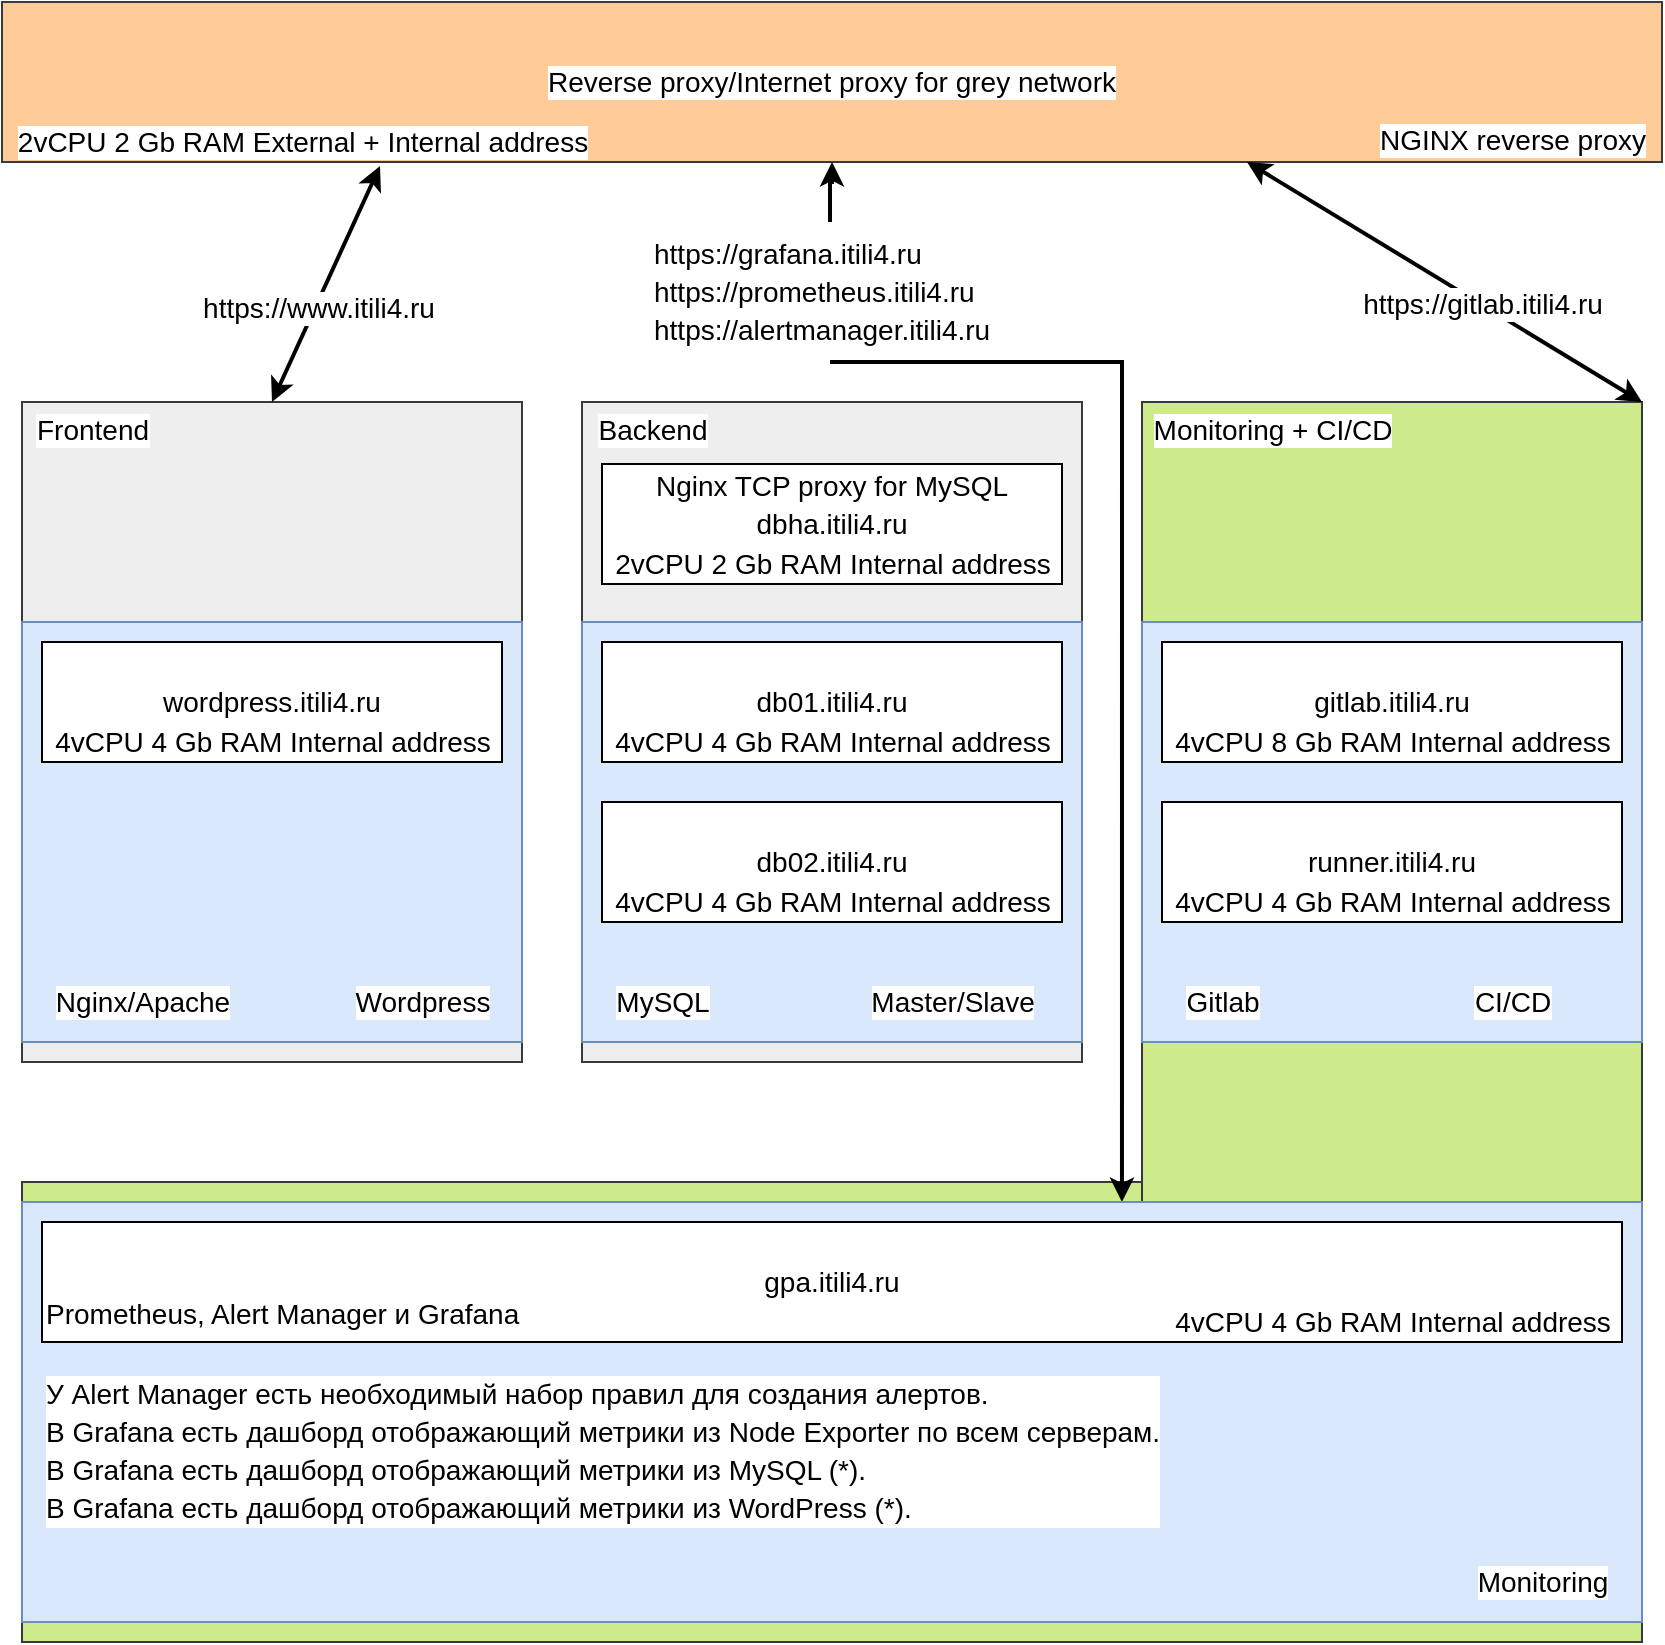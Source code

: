<mxfile version="19.0.3" type="device"><diagram id="1-PkSVr_wXgXqBqsTge9" name="Page-1"><mxGraphModel dx="1185" dy="718" grid="1" gridSize="10" guides="1" tooltips="1" connect="1" arrows="1" fold="1" page="1" pageScale="1" pageWidth="850" pageHeight="1100" math="0" shadow="0"><root><mxCell id="0"/><mxCell id="1" parent="0"/><mxCell id="1L-v1ccHuNp7V7sbSIrR-59" value="" style="rounded=0;whiteSpace=wrap;html=1;fontSize=14;fillColor=#cdeb8b;strokeColor=#36393d;fontFamily=Helvetica;fontColor=#000000;labelBackgroundColor=#FFFFFF;" parent="1" vertex="1"><mxGeometry x="20" y="630" width="810" height="230" as="geometry"/></mxCell><mxCell id="1L-v1ccHuNp7V7sbSIrR-4" value="" style="rounded=0;whiteSpace=wrap;html=1;fontSize=14;fillColor=#cdeb8b;strokeColor=#36393d;fontFamily=Helvetica;fontColor=#000000;labelBackgroundColor=#FFFFFF;" parent="1" vertex="1"><mxGeometry x="580" y="240" width="250" height="400" as="geometry"/></mxCell><mxCell id="1L-v1ccHuNp7V7sbSIrR-3" value="" style="rounded=0;whiteSpace=wrap;html=1;fontSize=14;fillColor=#eeeeee;strokeColor=#36393d;fontFamily=Helvetica;fontColor=#000000;labelBackgroundColor=#FFFFFF;" parent="1" vertex="1"><mxGeometry x="300" y="240" width="250" height="330" as="geometry"/></mxCell><mxCell id="1L-v1ccHuNp7V7sbSIrR-2" value="" style="rounded=0;whiteSpace=wrap;html=1;fontSize=14;fillColor=#eeeeee;strokeColor=#36393d;fontFamily=Helvetica;fontColor=#000000;labelBackgroundColor=#FFFFFF;" parent="1" vertex="1"><mxGeometry x="20" y="240" width="250" height="330" as="geometry"/></mxCell><mxCell id="1L-v1ccHuNp7V7sbSIrR-16" value="" style="rounded=0;whiteSpace=wrap;html=1;fontSize=14;fillColor=#dae8fc;strokeColor=#6c8ebf;fontFamily=Helvetica;fontColor=#000000;labelBackgroundColor=#FFFFFF;" parent="1" vertex="1"><mxGeometry x="20" y="350" width="250" height="210" as="geometry"/></mxCell><mxCell id="1L-v1ccHuNp7V7sbSIrR-8" value="" style="rounded=0;whiteSpace=wrap;html=1;fontSize=14;fillColor=#dae8fc;strokeColor=#6c8ebf;fontFamily=Helvetica;fontColor=#000000;labelBackgroundColor=#FFFFFF;" parent="1" vertex="1"><mxGeometry x="300" y="350" width="250" height="210" as="geometry"/></mxCell><mxCell id="1L-v1ccHuNp7V7sbSIrR-45" style="edgeStyle=orthogonalEdgeStyle;rounded=0;orthogonalLoop=1;jettySize=auto;html=1;exitX=0.5;exitY=1;exitDx=0;exitDy=0;fontSize=14;entryX=0.679;entryY=0;entryDx=0;entryDy=0;entryPerimeter=0;startArrow=none;startFill=1;strokeWidth=2;fontFamily=Helvetica;fontColor=#000000;labelBackgroundColor=#FFFFFF;" parent="1" source="1L-v1ccHuNp7V7sbSIrR-46" target="1L-v1ccHuNp7V7sbSIrR-34" edge="1"><mxGeometry relative="1" as="geometry"><mxPoint x="570" y="630" as="targetPoint"/><Array as="points"><mxPoint x="425" y="220"/><mxPoint x="570" y="220"/></Array></mxGeometry></mxCell><mxCell id="1L-v1ccHuNp7V7sbSIrR-1" value="&lt;font style=&quot;font-size: 14px;&quot;&gt;Reverse proxy/Internet proxy for grey network&lt;/font&gt;" style="rounded=0;whiteSpace=wrap;html=1;fillColor=#ffcc99;strokeColor=#36393d;fontFamily=Helvetica;fontColor=#000000;labelBackgroundColor=#FFFFFF;" parent="1" vertex="1"><mxGeometry x="10" y="40" width="830" height="80" as="geometry"/></mxCell><mxCell id="1L-v1ccHuNp7V7sbSIrR-5" value="&lt;div style=&quot;line-height: 19px;&quot;&gt;wordpress.itili4.ru&lt;/div&gt;" style="rounded=0;whiteSpace=wrap;html=1;fontSize=14;fontFamily=Helvetica;fontColor=#000000;labelBackgroundColor=#FFFFFF;" parent="1" vertex="1"><mxGeometry x="30" y="360" width="230" height="60" as="geometry"/></mxCell><mxCell id="1L-v1ccHuNp7V7sbSIrR-6" value="&lt;div style=&quot;line-height: 19px;&quot;&gt;db01.itili4.ru&lt;/div&gt;" style="rounded=0;whiteSpace=wrap;html=1;fontSize=14;fontFamily=Helvetica;fontColor=#000000;labelBackgroundColor=#FFFFFF;" parent="1" vertex="1"><mxGeometry x="310" y="360" width="230" height="60" as="geometry"/></mxCell><mxCell id="1L-v1ccHuNp7V7sbSIrR-7" value="&lt;div style=&quot;line-height: 19px;&quot;&gt;db02.itili4.ru&lt;/div&gt;" style="rounded=0;whiteSpace=wrap;html=1;fontSize=14;fontFamily=Helvetica;fontColor=#000000;labelBackgroundColor=#FFFFFF;" parent="1" vertex="1"><mxGeometry x="310" y="440" width="230" height="60" as="geometry"/></mxCell><mxCell id="1L-v1ccHuNp7V7sbSIrR-9" value="Master/Slave" style="text;html=1;align=center;verticalAlign=middle;resizable=0;points=[];autosize=1;strokeColor=none;fillColor=none;fontSize=14;fontFamily=Helvetica;fontColor=#000000;labelBackgroundColor=#FFFFFF;" parent="1" vertex="1"><mxGeometry x="435" y="530" width="100" height="20" as="geometry"/></mxCell><mxCell id="1L-v1ccHuNp7V7sbSIrR-10" value="2vCPU 2 Gb RAM External + Internal address" style="text;html=1;align=center;verticalAlign=middle;resizable=0;points=[];autosize=1;strokeColor=none;fillColor=none;fontSize=14;fontFamily=Helvetica;fontColor=#000000;labelBackgroundColor=#FFFFFF;" parent="1" vertex="1"><mxGeometry x="10" y="100" width="300" height="20" as="geometry"/></mxCell><mxCell id="1L-v1ccHuNp7V7sbSIrR-11" value="NGINX reverse proxy" style="text;html=1;align=center;verticalAlign=middle;resizable=0;points=[];autosize=1;strokeColor=none;fillColor=none;fontSize=14;fontFamily=Helvetica;fontColor=#000000;labelBackgroundColor=#FFFFFF;" parent="1" vertex="1"><mxGeometry x="690" y="99" width="150" height="20" as="geometry"/></mxCell><mxCell id="1L-v1ccHuNp7V7sbSIrR-13" value="4vCPU 4 Gb RAM Internal address" style="text;html=1;align=center;verticalAlign=middle;resizable=0;points=[];autosize=1;strokeColor=none;fillColor=none;fontSize=14;fontFamily=Helvetica;fontColor=#000000;labelBackgroundColor=#FFFFFF;" parent="1" vertex="1"><mxGeometry x="310" y="400" width="230" height="20" as="geometry"/></mxCell><mxCell id="1L-v1ccHuNp7V7sbSIrR-14" value="4vCPU 4 Gb RAM Internal address" style="text;html=1;align=center;verticalAlign=middle;resizable=0;points=[];autosize=1;strokeColor=none;fillColor=none;fontSize=14;fontFamily=Helvetica;fontColor=#000000;labelBackgroundColor=#FFFFFF;" parent="1" vertex="1"><mxGeometry x="310" y="480" width="230" height="20" as="geometry"/></mxCell><mxCell id="1L-v1ccHuNp7V7sbSIrR-17" value="Wordpress" style="text;html=1;align=center;verticalAlign=middle;resizable=0;points=[];autosize=1;strokeColor=none;fillColor=none;fontSize=14;fontFamily=Helvetica;fontColor=#000000;labelBackgroundColor=#FFFFFF;" parent="1" vertex="1"><mxGeometry x="180" y="530" width="80" height="20" as="geometry"/></mxCell><mxCell id="1L-v1ccHuNp7V7sbSIrR-18" value="4vCPU 4 Gb RAM Internal address" style="text;html=1;align=center;verticalAlign=middle;resizable=0;points=[];autosize=1;strokeColor=none;fillColor=none;fontSize=14;fontFamily=Helvetica;fontColor=#000000;labelBackgroundColor=#FFFFFF;" parent="1" vertex="1"><mxGeometry x="30" y="400" width="230" height="20" as="geometry"/></mxCell><mxCell id="1L-v1ccHuNp7V7sbSIrR-20" value="Nginx/Apache" style="text;html=1;align=center;verticalAlign=middle;resizable=0;points=[];autosize=1;strokeColor=none;fillColor=none;fontSize=14;fontFamily=Helvetica;fontColor=#000000;labelBackgroundColor=#FFFFFF;" parent="1" vertex="1"><mxGeometry x="30" y="530" width="100" height="20" as="geometry"/></mxCell><mxCell id="1L-v1ccHuNp7V7sbSIrR-21" value="MySQL" style="text;html=1;align=center;verticalAlign=middle;resizable=0;points=[];autosize=1;strokeColor=none;fillColor=none;fontSize=14;fontFamily=Helvetica;fontColor=#000000;labelBackgroundColor=#FFFFFF;" parent="1" vertex="1"><mxGeometry x="310" y="530" width="60" height="20" as="geometry"/></mxCell><mxCell id="1L-v1ccHuNp7V7sbSIrR-22" value="" style="endArrow=classic;startArrow=classic;html=1;rounded=0;fontSize=14;entryX=0.63;entryY=1.1;entryDx=0;entryDy=0;exitX=0.5;exitY=0;exitDx=0;exitDy=0;entryPerimeter=0;strokeWidth=2;fontFamily=Helvetica;fontColor=#000000;labelBackgroundColor=#FFFFFF;" parent="1" source="1L-v1ccHuNp7V7sbSIrR-2" target="1L-v1ccHuNp7V7sbSIrR-10" edge="1"><mxGeometry width="50" height="50" relative="1" as="geometry"><mxPoint x="400" y="440" as="sourcePoint"/><mxPoint x="450" y="390" as="targetPoint"/></mxGeometry></mxCell><mxCell id="1L-v1ccHuNp7V7sbSIrR-23" value="https://www.itili4.ru" style="edgeLabel;html=1;align=center;verticalAlign=middle;resizable=0;points=[];fontSize=14;fontFamily=Helvetica;fontColor=#000000;labelBackgroundColor=#FFFFFF;" parent="1L-v1ccHuNp7V7sbSIrR-22" vertex="1" connectable="0"><mxGeometry x="-0.188" y="-1" relative="1" as="geometry"><mxPoint as="offset"/></mxGeometry></mxCell><mxCell id="1L-v1ccHuNp7V7sbSIrR-24" value="" style="rounded=0;whiteSpace=wrap;html=1;fontSize=14;fillColor=#dae8fc;strokeColor=#6c8ebf;fontFamily=Helvetica;fontColor=#000000;labelBackgroundColor=#FFFFFF;" parent="1" vertex="1"><mxGeometry x="580" y="350" width="250" height="210" as="geometry"/></mxCell><mxCell id="1L-v1ccHuNp7V7sbSIrR-25" value="&lt;div style=&quot;line-height: 19px;&quot;&gt;&lt;div style=&quot;line-height: 19px;&quot;&gt;gitlab.itili4.ru&lt;/div&gt;&lt;/div&gt;" style="rounded=0;whiteSpace=wrap;html=1;fontSize=14;fontFamily=Helvetica;fontColor=#000000;labelBackgroundColor=#FFFFFF;" parent="1" vertex="1"><mxGeometry x="590" y="360" width="230" height="60" as="geometry"/></mxCell><mxCell id="1L-v1ccHuNp7V7sbSIrR-26" value="&lt;div style=&quot;line-height: 19px;&quot;&gt;&lt;div style=&quot;line-height: 19px;&quot;&gt;runner.itili4.ru&lt;/div&gt;&lt;/div&gt;" style="rounded=0;whiteSpace=wrap;html=1;fontSize=14;fontFamily=Helvetica;fontColor=#000000;labelBackgroundColor=#FFFFFF;" parent="1" vertex="1"><mxGeometry x="590" y="440" width="230" height="60" as="geometry"/></mxCell><mxCell id="1L-v1ccHuNp7V7sbSIrR-27" value="CI/CD" style="text;html=1;align=center;verticalAlign=middle;resizable=0;points=[];autosize=1;strokeColor=none;fillColor=none;fontSize=14;fontFamily=Helvetica;fontColor=#000000;labelBackgroundColor=#FFFFFF;" parent="1" vertex="1"><mxGeometry x="740" y="530" width="50" height="20" as="geometry"/></mxCell><mxCell id="1L-v1ccHuNp7V7sbSIrR-28" value="4vCPU 8 Gb RAM Internal address" style="text;html=1;align=center;verticalAlign=middle;resizable=0;points=[];autosize=1;strokeColor=none;fillColor=none;fontSize=14;fontFamily=Helvetica;fontColor=#000000;labelBackgroundColor=#FFFFFF;" parent="1" vertex="1"><mxGeometry x="590" y="400" width="230" height="20" as="geometry"/></mxCell><mxCell id="1L-v1ccHuNp7V7sbSIrR-29" value="4vCPU 4 Gb RAM Internal address" style="text;html=1;align=center;verticalAlign=middle;resizable=0;points=[];autosize=1;strokeColor=none;fillColor=none;fontSize=14;fontFamily=Helvetica;fontColor=#000000;labelBackgroundColor=#FFFFFF;" parent="1" vertex="1"><mxGeometry x="590" y="480" width="230" height="20" as="geometry"/></mxCell><mxCell id="1L-v1ccHuNp7V7sbSIrR-30" value="Gitlab" style="text;html=1;align=center;verticalAlign=middle;resizable=0;points=[];autosize=1;strokeColor=none;fillColor=none;fontSize=14;fontFamily=Helvetica;fontColor=#000000;labelBackgroundColor=#FFFFFF;" parent="1" vertex="1"><mxGeometry x="595" y="530" width="50" height="20" as="geometry"/></mxCell><mxCell id="1L-v1ccHuNp7V7sbSIrR-31" value="" style="endArrow=classic;startArrow=classic;html=1;rounded=0;fontSize=14;entryX=0.75;entryY=1;entryDx=0;entryDy=0;exitX=1;exitY=0;exitDx=0;exitDy=0;strokeWidth=2;fontFamily=Helvetica;fontColor=#000000;labelBackgroundColor=#FFFFFF;" parent="1" source="1L-v1ccHuNp7V7sbSIrR-4" target="1L-v1ccHuNp7V7sbSIrR-1" edge="1"><mxGeometry width="50" height="50" relative="1" as="geometry"><mxPoint x="155" y="250" as="sourcePoint"/><mxPoint x="435" y="130" as="targetPoint"/></mxGeometry></mxCell><mxCell id="1L-v1ccHuNp7V7sbSIrR-32" value="https://gitlab.itili4.ru" style="edgeLabel;html=1;align=center;verticalAlign=middle;resizable=0;points=[];fontSize=14;fontFamily=Helvetica;fontColor=#000000;labelBackgroundColor=#FFFFFF;" parent="1L-v1ccHuNp7V7sbSIrR-31" vertex="1" connectable="0"><mxGeometry x="-0.188" y="-1" relative="1" as="geometry"><mxPoint as="offset"/></mxGeometry></mxCell><mxCell id="1L-v1ccHuNp7V7sbSIrR-34" value="" style="rounded=0;whiteSpace=wrap;html=1;fontSize=14;fillColor=#dae8fc;strokeColor=#6c8ebf;fontFamily=Helvetica;fontColor=#000000;labelBackgroundColor=#FFFFFF;" parent="1" vertex="1"><mxGeometry x="20" y="640" width="810" height="210" as="geometry"/></mxCell><mxCell id="1L-v1ccHuNp7V7sbSIrR-35" value="&lt;div style=&quot;line-height: 19px;&quot;&gt;&lt;div style=&quot;line-height: 19px;&quot;&gt;&lt;div style=&quot;line-height: 19px;&quot;&gt;gpa.&lt;span style=&quot;&quot;&gt;itili4.ru&lt;/span&gt;&lt;/div&gt;&lt;/div&gt;&lt;/div&gt;" style="rounded=0;whiteSpace=wrap;html=1;fontSize=14;fontFamily=Helvetica;fontColor=#000000;labelBackgroundColor=#FFFFFF;" parent="1" vertex="1"><mxGeometry x="30" y="650" width="790" height="60" as="geometry"/></mxCell><mxCell id="1L-v1ccHuNp7V7sbSIrR-38" value="4vCPU 4 Gb RAM Internal address" style="text;html=1;align=center;verticalAlign=middle;resizable=0;points=[];autosize=1;strokeColor=none;fillColor=none;fontSize=14;fontFamily=Helvetica;fontColor=#000000;labelBackgroundColor=#FFFFFF;" parent="1" vertex="1"><mxGeometry x="590" y="690" width="230" height="20" as="geometry"/></mxCell><mxCell id="1L-v1ccHuNp7V7sbSIrR-41" value="&lt;div style=&quot;font-weight: normal; font-size: 14px; line-height: 19px;&quot;&gt;&lt;div&gt;&lt;span style=&quot;&quot;&gt;Prometheus, Alert Manager и Grafana&lt;/span&gt;&lt;/div&gt;&lt;/div&gt;" style="text;whiteSpace=wrap;html=1;fontSize=14;fontFamily=Helvetica;fontColor=#000000;labelBackgroundColor=#FFFFFF;" parent="1" vertex="1"><mxGeometry x="30" y="680" width="320" height="30" as="geometry"/></mxCell><mxCell id="1L-v1ccHuNp7V7sbSIrR-42" value="Monitoring" style="text;html=1;align=center;verticalAlign=middle;resizable=0;points=[];autosize=1;strokeColor=none;fillColor=none;fontSize=14;fontFamily=Helvetica;fontColor=#000000;labelBackgroundColor=#FFFFFF;" parent="1" vertex="1"><mxGeometry x="740" y="820" width="80" height="20" as="geometry"/></mxCell><mxCell id="1L-v1ccHuNp7V7sbSIrR-43" value="&lt;div style=&quot;font-weight: normal; font-size: 14px; line-height: 19px;&quot;&gt;&lt;div&gt;&lt;span style=&quot;&quot;&gt;У Alert Manager есть необходимый набор правил для создания алертов.&lt;/span&gt;&lt;/div&gt;&lt;div&gt;&lt;span style=&quot;&quot;&gt;В Grafana есть дашборд отображающий метрики из Node Exporter по всем серверам.&lt;/span&gt;&lt;/div&gt;&lt;div&gt;&lt;span style=&quot;&quot;&gt;В Grafana есть дашборд отображающий метрики из MySQL (*).&lt;/span&gt;&lt;/div&gt;&lt;div&gt;&lt;span style=&quot;&quot;&gt;В Grafana есть дашборд отображающий метрики из WordPress (*).&lt;/span&gt;&lt;/div&gt;&lt;/div&gt;" style="text;whiteSpace=wrap;html=1;fontSize=14;fontFamily=Helvetica;fontColor=#000000;labelBackgroundColor=#FFFFFF;" parent="1" vertex="1"><mxGeometry x="30" y="720" width="660" height="90" as="geometry"/></mxCell><mxCell id="1L-v1ccHuNp7V7sbSIrR-55" value="Frontend" style="text;html=1;align=center;verticalAlign=middle;resizable=0;points=[];autosize=1;strokeColor=none;fillColor=none;fontSize=14;fontFamily=Helvetica;fontColor=#000000;labelBackgroundColor=#FFFFFF;" parent="1" vertex="1"><mxGeometry x="20" y="244" width="70" height="20" as="geometry"/></mxCell><mxCell id="1L-v1ccHuNp7V7sbSIrR-57" value="&lt;span style=&quot;&quot;&gt;Backend&lt;/span&gt;" style="text;html=1;align=center;verticalAlign=middle;resizable=0;points=[];autosize=1;strokeColor=none;fillColor=none;fontSize=14;fontFamily=Helvetica;fontColor=#000000;labelBackgroundColor=#FFFFFF;" parent="1" vertex="1"><mxGeometry x="300" y="244" width="70" height="20" as="geometry"/></mxCell><mxCell id="1L-v1ccHuNp7V7sbSIrR-58" value="&lt;span style=&quot;&quot;&gt;Monitoring + CI/CD&lt;/span&gt;" style="text;html=1;align=center;verticalAlign=middle;resizable=0;points=[];autosize=1;strokeColor=none;fillColor=none;fontSize=14;fontFamily=Helvetica;fontColor=#000000;labelBackgroundColor=#FFFFFF;" parent="1" vertex="1"><mxGeometry x="580" y="244" width="130" height="20" as="geometry"/></mxCell><mxCell id="sppN1UxJWgX9J2nw3Xo3-1" value="&lt;div style=&quot;line-height: 19px;&quot;&gt;Nginx TCP proxy for MySQL&lt;/div&gt;&lt;div style=&quot;line-height: 19px;&quot;&gt;dbha.itili4.ru&lt;/div&gt;&lt;div style=&quot;line-height: 19px;&quot;&gt;&lt;br&gt;&lt;/div&gt;" style="rounded=0;whiteSpace=wrap;html=1;fontSize=14;fontFamily=Helvetica;fontColor=#000000;labelBackgroundColor=#FFFFFF;" vertex="1" parent="1"><mxGeometry x="310" y="271" width="230" height="60" as="geometry"/></mxCell><mxCell id="sppN1UxJWgX9J2nw3Xo3-3" value="2vCPU 2 Gb RAM Internal address" style="text;html=1;align=center;verticalAlign=middle;resizable=0;points=[];autosize=1;strokeColor=none;fillColor=none;fontSize=14;fontFamily=Helvetica;fontColor=#000000;labelBackgroundColor=#FFFFFF;" vertex="1" parent="1"><mxGeometry x="310" y="311" width="230" height="20" as="geometry"/></mxCell><mxCell id="1L-v1ccHuNp7V7sbSIrR-46" value="&lt;div style=&quot;font-weight: normal; font-size: 14px; line-height: 19px;&quot;&gt;&lt;div style=&quot;&quot;&gt;&lt;span style=&quot;&quot;&gt;https://grafana.&lt;/span&gt;&lt;span style=&quot;text-align: center;&quot;&gt;itili4.ru&lt;/span&gt;&lt;/div&gt;&lt;div style=&quot;&quot;&gt;&lt;span style=&quot;&quot;&gt;https://prometheus.&lt;/span&gt;&lt;span style=&quot;text-align: center;&quot;&gt;itili4.ru&lt;/span&gt;&lt;/div&gt;&lt;div style=&quot;&quot;&gt;&lt;span style=&quot;&quot;&gt;https://alertmanager.&lt;/span&gt;&lt;span style=&quot;text-align: center;&quot;&gt;itili4.ru&lt;/span&gt;&lt;/div&gt;&lt;/div&gt;" style="text;whiteSpace=wrap;html=1;fontSize=14;fontFamily=Helvetica;fontColor=#000000;labelBackgroundColor=#FFFFFF;" parent="1" vertex="1"><mxGeometry x="334" y="150" width="180" height="70" as="geometry"/></mxCell><mxCell id="sppN1UxJWgX9J2nw3Xo3-4" value="" style="edgeStyle=orthogonalEdgeStyle;rounded=0;orthogonalLoop=1;jettySize=auto;html=1;exitX=0.5;exitY=1;exitDx=0;exitDy=0;fontSize=14;entryX=0.5;entryY=0;entryDx=0;entryDy=0;startArrow=classic;startFill=1;strokeWidth=2;endArrow=none;fontFamily=Helvetica;fontColor=#000000;labelBackgroundColor=#FFFFFF;" edge="1" parent="1" source="1L-v1ccHuNp7V7sbSIrR-1" target="1L-v1ccHuNp7V7sbSIrR-46"><mxGeometry relative="1" as="geometry"><mxPoint x="569.99" y="640" as="targetPoint"/><Array as="points"><mxPoint x="425" y="130"/><mxPoint x="424" y="130"/></Array><mxPoint x="425" y="120" as="sourcePoint"/></mxGeometry></mxCell></root></mxGraphModel></diagram></mxfile>